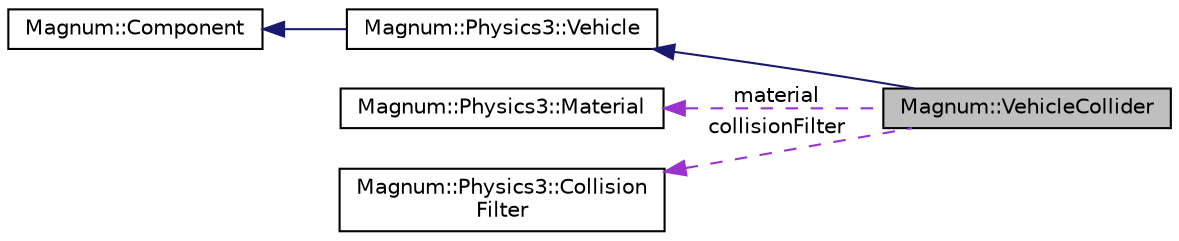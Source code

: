 digraph "Magnum::VehicleCollider"
{
  edge [fontname="Helvetica",fontsize="10",labelfontname="Helvetica",labelfontsize="10"];
  node [fontname="Helvetica",fontsize="10",shape=record];
  rankdir="LR";
  Node1 [label="Magnum::VehicleCollider",height=0.2,width=0.4,color="black", fillcolor="grey75", style="filled", fontcolor="black"];
  Node2 -> Node1 [dir="back",color="midnightblue",fontsize="10",style="solid",fontname="Helvetica"];
  Node2 [label="Magnum::Physics3::Vehicle",height=0.2,width=0.4,color="black", fillcolor="white", style="filled",URL="$class_magnum_1_1_physics3_1_1_vehicle.html"];
  Node3 -> Node2 [dir="back",color="midnightblue",fontsize="10",style="solid",fontname="Helvetica"];
  Node3 [label="Magnum::Component",height=0.2,width=0.4,color="black", fillcolor="white", style="filled",URL="$class_magnum_1_1_component.html",tooltip="Component. "];
  Node4 -> Node1 [dir="back",color="darkorchid3",fontsize="10",style="dashed",label=" material" ,fontname="Helvetica"];
  Node4 [label="Magnum::Physics3::Material",height=0.2,width=0.4,color="black", fillcolor="white", style="filled",URL="$class_magnum_1_1_physics3_1_1_material.html",tooltip="Material. "];
  Node5 -> Node1 [dir="back",color="darkorchid3",fontsize="10",style="dashed",label=" collisionFilter" ,fontname="Helvetica"];
  Node5 [label="Magnum::Physics3::Collision\lFilter",height=0.2,width=0.4,color="black", fillcolor="white", style="filled",URL="$class_magnum_1_1_physics3_1_1_collision_filter.html",tooltip="CollisionFilter. "];
}
